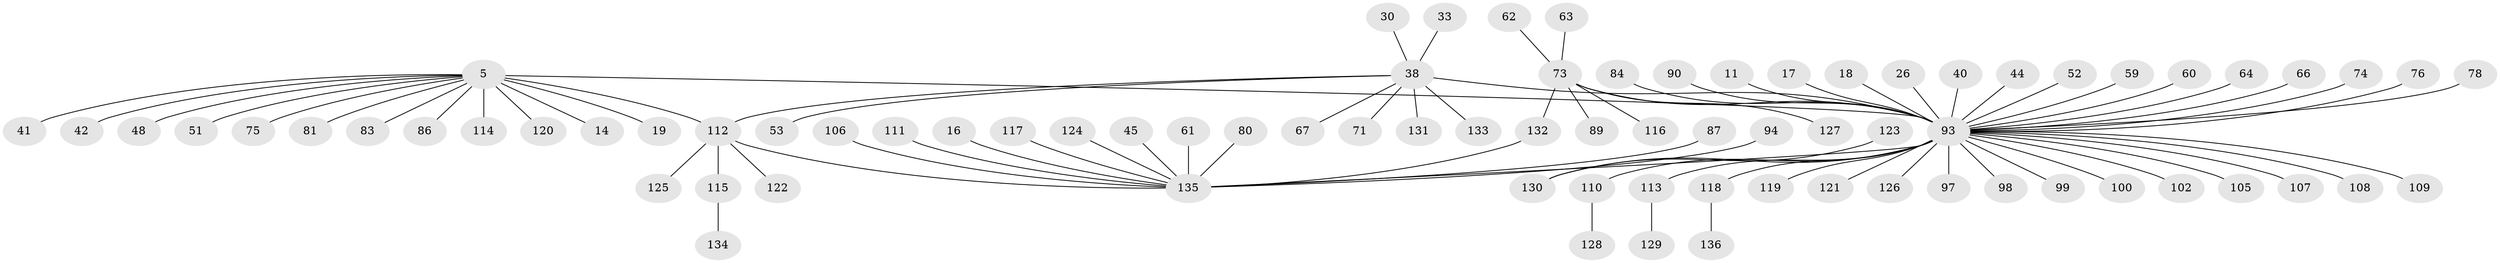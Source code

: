// original degree distribution, {21: 0.007352941176470588, 14: 0.007352941176470588, 10: 0.014705882352941176, 5: 0.03676470588235294, 2: 0.1323529411764706, 7: 0.007352941176470588, 12: 0.007352941176470588, 3: 0.09558823529411764, 1: 0.6544117647058824, 13: 0.007352941176470588, 4: 0.029411764705882353}
// Generated by graph-tools (version 1.1) at 2025/51/03/04/25 21:51:31]
// undirected, 81 vertices, 83 edges
graph export_dot {
graph [start="1"]
  node [color=gray90,style=filled];
  5 [super="+2"];
  11;
  14;
  16;
  17;
  18;
  19;
  26;
  30;
  33;
  38 [super="+32"];
  40;
  41;
  42;
  44;
  45;
  48;
  51;
  52;
  53;
  59;
  60;
  61;
  62;
  63 [super="+46"];
  64;
  66;
  67;
  71;
  73 [super="+39+56+43"];
  74;
  75;
  76;
  78;
  80 [super="+79"];
  81 [super="+28"];
  83;
  84;
  86;
  87;
  89;
  90;
  93 [super="+68+22+91"];
  94;
  97;
  98;
  99;
  100 [super="+25"];
  102;
  105;
  106;
  107;
  108;
  109;
  110;
  111;
  112 [super="+49+101"];
  113 [super="+88"];
  114 [super="+47"];
  115;
  116 [super="+82"];
  117;
  118;
  119 [super="+85+95"];
  120;
  121;
  122;
  123;
  124 [super="+13+54"];
  125;
  126 [super="+21"];
  127 [super="+58"];
  128;
  129;
  130 [super="+96"];
  131;
  132 [super="+10+55+103"];
  133;
  134;
  135 [super="+9+27+104"];
  136;
  5 -- 19;
  5 -- 120;
  5 -- 41;
  5 -- 42;
  5 -- 75;
  5 -- 14;
  5 -- 48;
  5 -- 51;
  5 -- 83;
  5 -- 86;
  5 -- 93 [weight=4];
  5 -- 81;
  5 -- 114;
  5 -- 112;
  11 -- 93;
  16 -- 135;
  17 -- 93;
  18 -- 93;
  26 -- 93;
  30 -- 38;
  33 -- 38;
  38 -- 131;
  38 -- 67;
  38 -- 133;
  38 -- 71;
  38 -- 53;
  38 -- 112;
  38 -- 93 [weight=2];
  40 -- 93;
  44 -- 93;
  45 -- 135;
  52 -- 93;
  59 -- 93;
  60 -- 93;
  61 -- 135;
  62 -- 73;
  63 -- 73;
  64 -- 93;
  66 -- 93;
  73 -- 89;
  73 -- 93 [weight=2];
  73 -- 127;
  73 -- 116;
  73 -- 132;
  74 -- 93;
  76 -- 93;
  78 -- 93;
  80 -- 135;
  84 -- 93;
  87 -- 135;
  90 -- 93;
  93 -- 105;
  93 -- 135 [weight=3];
  93 -- 97;
  93 -- 110;
  93 -- 107;
  93 -- 98;
  93 -- 99;
  93 -- 102;
  93 -- 108;
  93 -- 109;
  93 -- 118;
  93 -- 121;
  93 -- 126;
  93 -- 100;
  93 -- 119;
  93 -- 130;
  93 -- 113;
  94 -- 135;
  106 -- 135;
  110 -- 128;
  111 -- 135;
  112 -- 115;
  112 -- 135;
  112 -- 122;
  112 -- 125;
  113 -- 129;
  115 -- 134;
  117 -- 135;
  118 -- 136;
  123 -- 130;
  124 -- 135;
  132 -- 135;
}
